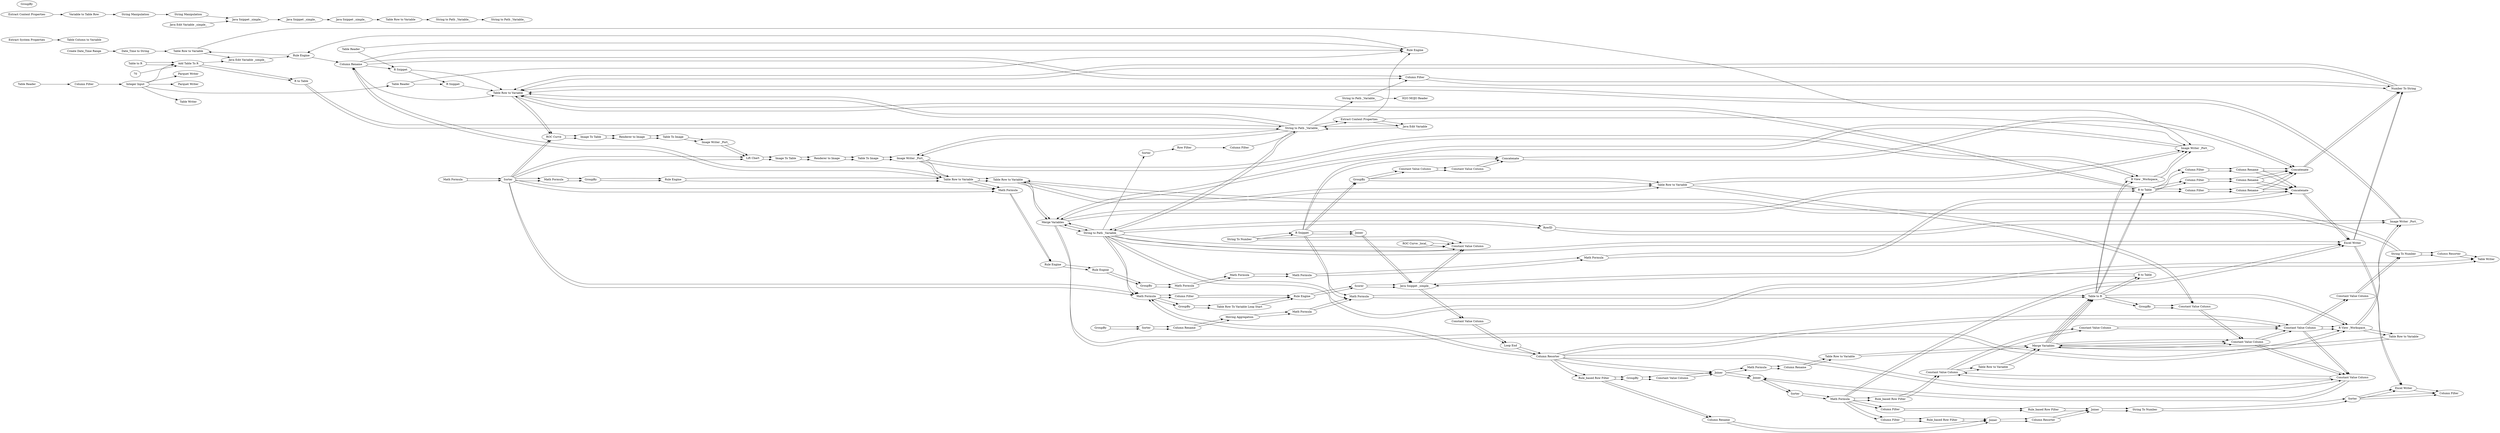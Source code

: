 digraph {
	6 [label="Create Date_Time Range"]
	25 [label="Date_Time to String"]
	64 [label="Table Writer"]
	65 [label="Table Writer"]
	67 [label=Partitioning]
	71 [label="Table Reader"]
	72 [label="Column Filter"]
	73 [label="Parquet Writer"]
	74 [label="Parquet Writer"]
	63 [label="Table Reader"]
	64 [label="Table Reader"]
	67 [label="Integer Input"]
	7 [label="Extract System Properties"]
	46 [label="Java Snippet _simple_"]
	47 [label="String Manipulation"]
	48 [label="String Manipulation"]
	52 [label="Java Snippet _simple_"]
	54 [label="Java Snippet _simple_"]
	55 [label="Java Edit Variable _simple_"]
	56 [label="Extract Context Properties"]
	57 [label="Variable to Table Row"]
	58 [label="Table Column to Variable"]
	59 [label="String to Path _Variable_"]
	60 [label="Table Row to Variable"]
	61 [label="String to Path _Variable_"]
	391 [label="R Snippet"]
	392 [label="R Snippet"]
	394 [label="Java Edit Variable _simple_"]
	476 [label="Merge Variables"]
	484 [label="CSV Reader"]
	485 [label="Table Row to Variable"]
	476 [label="Add Table To R"]
	477 [label="Table to R"]
	478 [label="R to Table"]
	482 [label=RowID]
	483 [label="Variable to Table Row"]
	484 [label="Column Filter"]
	485 [label="String to Path _Variable_"]
	486 [label="CSV Writer"]
	487 [label="Column Resorter"]
	488 [label=Joiner]
	489 [label="H2O MOJO Reader"]
	491 [label="H2O MOJO Predictor _Classification_"]
	492 [label="ROC Curve _local_"]
	493 [label="Constant Value Column"]
	129 [label=Sorter]
	143 [label="Lift Chart"]
	149 [label="ROC Curve _local_"]
	174 [label="Table Writer"]
	180 [label=GroupBy]
	218 [label="Java Edit Variable"]
	219 [label="R Snippet"]
	227 [label="Table to R"]
	228 [label="R View _Workspace_"]
	169 [label="Constant Value Column"]
	170 [label=Joiner]
	219 [label="R Snippet"]
	220 [label=GroupBy]
	221 [label=Sorter]
	222 [label="Moving Aggregation"]
	223 [label="Column Rename"]
	224 [label="Math Formula"]
	225 [label="Math Formula"]
	227 [label="Table to R"]
	229 [label=Joiner]
	230 [label="R to Table"]
	236 [label="Math Formula"]
	237 [label="R to Table"]
	241 [label="Image To Table"]
	242 [label="Renderer to Image"]
	243 [label="Table To Image"]
	244 [label="Image To Table"]
	245 [label="Renderer to Image"]
	246 [label="Table To Image"]
	247 [label="ROC Curve"]
	248 [label="Math Formula"]
	249 [label=GroupBy]
	252 [label="Rule Engine"]
	253 [label="Rule Engine"]
	254 [label="Math Formula"]
	255 [label="Math Formula"]
	256 [label="Math Formula"]
	257 [label="Math Formula"]
	258 [label="Math Formula"]
	260 [label=GroupBy]
	261 [label="Rule Engine"]
	263 [label="Column Filter"]
	264 [label="Column Filter"]
	265 [label="Column Filter"]
	266 [label="Column Rename"]
	267 [label="Column Rename"]
	268 [label="Column Rename"]
	275 [label=GroupBy]
	277 [label="Constant Value Column"]
	278 [label=Concatenate]
	279 [label="Constant Value Column"]
	281 [label="Constant Value Column"]
	229 [label="Java Snippet _simple_"]
	283 [label="Math Formula"]
	285 [label=GroupBy]
	287 [label="Rule Engine"]
	288 [label="Column Filter"]
	291 [label="Constant Value Column"]
	292 [label="Loop End"]
	293 [label="Column Resorter"]
	295 [label=Sorter]
	297 [label="Math Formula"]
	298 [label=GroupBy]
	299 [label="Constant Value Column"]
	300 [label=Joiner]
	301 [label=Joiner]
	303 [label="Math Formula"]
	304 [label="Rule_based Row Filter"]
	305 [label="Column Filter"]
	308 [label="Rule_based Row Filter"]
	309 [label="Column Filter"]
	310 [label="Rule_based Row Filter"]
	311 [label="Column Filter"]
	312 [label=Joiner]
	315 [label=Sorter]
	317 [label="Column Filter"]
	318 [label="Constant Value Column"]
	319 [label=Joiner]
	320 [label=GroupBy]
	321 [label=Joiner]
	322 [label="Rule_based Row Filter"]
	323 [label="Math Formula"]
	325 [label="Column Rename"]
	326 [label="Column Rename"]
	327 [label=Joiner]
	328 [label="Column Resorter"]
	332 [label="String To Number"]
	335 [label="Table Row To Variable Loop Start"]
	336 [label=Scorer]
	338 [label="Table Row to Variable"]
	339 [label="Table Row to Variable"]
	340 [label="Table Row to Variable"]
	341 [label="Merge Variables"]
	342 [label="Excel Writer"]
	343 [label="Excel Writer"]
	299 [label="Constant Value Column"]
	300 [label="Constant Value Column"]
	301 [label="Constant Value Column"]
	302 [label="Constant Value Column"]
	303 [label="R View _Workspace_"]
	305 [label="Constant Value Column"]
	306 [label="Constant Value Column"]
	342 [label="Excel Writer"]
	423 [label="Column Resorter"]
	425 [label=Concatenate]
	426 [label="String To Number"]
	429 [label="String To Number"]
	434 [label=Concatenate]
	483 [label="Extract Context Properties"]
	484 [label="String to Path _Variable_"]
	485 [label="String to Path _Variable_"]
	486 [label="Image Writer _Port_"]
	487 [label="Merge Variables"]
	488 [label="Image Writer _Port_"]
	489 [label="Image Writer _Port_"]
	490 [label="Image Writer _Port_"]
	491 [label="Table Row to Variable"]
	492 [label="Table Row to Variable"]
	493 [label="Table Row to Variable"]
	494 [label="Table Row to Variable"]
	495 [label="Excel Writer"]
	495 [label="Number To String"]
	496 [label="Column Filter"]
	497 [label="Column Rename"]
	496 [label="CSV Reader"]
	497 [label="Java Edit Variable _simple_"]
	498 [label="Java Edit Variable _simple_"]
	476 [label="Add Table To R"]
	477 [label="Table to R"]
	478 [label="R to Table"]
	482 [label=RowID]
	483 [label="Variable to Table Row"]
	484 [label="Column Filter"]
	485 [label="String to Path _Variable_"]
	486 [label="CSV Writer"]
	487 [label="Column Resorter"]
	488 [label=Joiner]
	489 [label="H2O MOJO Reader"]
	491 [label="H2O MOJO Predictor _Classification_"]
	492 [label="ROC Curve _local_"]
	493 [label="Constant Value Column"]
	129 [label=Sorter]
	143 [label="Lift Chart"]
	149 [label="ROC Curve _local_"]
	174 [label="Table Writer"]
	180 [label=GroupBy]
	218 [label="Java Edit Variable"]
	219 [label="R Snippet"]
	227 [label="Table to R"]
	228 [label="R View _Workspace_"]
	169 [label="Constant Value Column"]
	170 [label=Joiner]
	219 [label="R Snippet"]
	220 [label=GroupBy]
	221 [label=Sorter]
	222 [label="Moving Aggregation"]
	223 [label="Column Rename"]
	224 [label="Math Formula"]
	225 [label="Math Formula"]
	227 [label="Table to R"]
	229 [label=Joiner]
	230 [label="R to Table"]
	236 [label="Math Formula"]
	237 [label="R to Table"]
	241 [label="Image To Table"]
	242 [label="Renderer to Image"]
	243 [label="Table To Image"]
	244 [label="Image To Table"]
	245 [label="Renderer to Image"]
	246 [label="Table To Image"]
	247 [label="ROC Curve"]
	248 [label="Math Formula"]
	249 [label=GroupBy]
	252 [label="Rule Engine"]
	253 [label="Rule Engine"]
	254 [label="Math Formula"]
	255 [label="Math Formula"]
	256 [label="Math Formula"]
	257 [label="Math Formula"]
	258 [label="Math Formula"]
	260 [label=GroupBy]
	261 [label="Rule Engine"]
	263 [label="Column Filter"]
	264 [label="Column Filter"]
	265 [label="Column Filter"]
	266 [label="Column Rename"]
	267 [label="Column Rename"]
	268 [label="Column Rename"]
	275 [label=GroupBy]
	277 [label="Constant Value Column"]
	278 [label=Concatenate]
	279 [label="Constant Value Column"]
	281 [label="Constant Value Column"]
	229 [label="Java Snippet _simple_"]
	283 [label="Math Formula"]
	285 [label=GroupBy]
	287 [label="Rule Engine"]
	288 [label="Column Filter"]
	291 [label="Constant Value Column"]
	292 [label="Loop End"]
	293 [label="Column Resorter"]
	295 [label=Sorter]
	297 [label="Math Formula"]
	298 [label=GroupBy]
	299 [label="Constant Value Column"]
	300 [label=Joiner]
	301 [label=Joiner]
	303 [label="Math Formula"]
	304 [label="Rule_based Row Filter"]
	305 [label="Column Filter"]
	308 [label="Rule_based Row Filter"]
	309 [label="Column Filter"]
	310 [label="Rule_based Row Filter"]
	311 [label="Column Filter"]
	312 [label=Joiner]
	315 [label=Sorter]
	317 [label="Column Filter"]
	318 [label="Constant Value Column"]
	319 [label=Joiner]
	320 [label=GroupBy]
	321 [label=Joiner]
	322 [label="Rule_based Row Filter"]
	323 [label="Math Formula"]
	325 [label="Column Rename"]
	326 [label="Column Rename"]
	327 [label=Joiner]
	328 [label="Column Resorter"]
	332 [label="String To Number"]
	335 [label="Table Row To Variable Loop Start"]
	336 [label=Scorer]
	338 [label="Table Row to Variable"]
	339 [label="Table Row to Variable"]
	340 [label="Table Row to Variable"]
	341 [label="Merge Variables"]
	342 [label="Excel Writer"]
	343 [label="Excel Writer"]
	299 [label="Constant Value Column"]
	300 [label="Constant Value Column"]
	301 [label="Constant Value Column"]
	302 [label="Constant Value Column"]
	303 [label="R View _Workspace_"]
	305 [label="Constant Value Column"]
	306 [label="Constant Value Column"]
	342 [label="Excel Writer"]
	423 [label="Column Resorter"]
	425 [label=Concatenate]
	426 [label="String To Number"]
	429 [label="String To Number"]
	434 [label=Concatenate]
	483 [label="Extract Context Properties"]
	484 [label="String to Path _Variable_"]
	485 [label="String to Path _Variable_"]
	486 [label="Image Writer _Port_"]
	487 [label="Merge Variables"]
	488 [label="Image Writer _Port_"]
	489 [label="Image Writer _Port_"]
	490 [label="Image Writer _Port_"]
	491 [label="Table Row to Variable"]
	492 [label="Table Row to Variable"]
	493 [label="Table Row to Variable"]
	494 [label="Table Row to Variable"]
	495 [label="Excel Writer"]
	495 [label="Number To String"]
	496 [label="Column Filter"]
	497 [label="Column Rename"]
	498 [label="Rule Engine"]
	499 [label="Rule Engine"]
	500 [label="Rule Engine"]
	500 [label="Table Row to Variable"]
	501 [label=Sorter]
	502 [label="Row Filter"]
	503 [label="Column Filter"]
	504 [label="H2O MOJO Reader"]
	505 [label="String to Path _Variable_"]
	67 -> 65
	67 -> 64
	67 -> 74
	67 -> 73
	71 -> 72
	72 -> 67
	7 -> 58
	46 -> 52
	47 -> 46
	48 -> 47
	52 -> 54
	54 -> 60
	55 -> 46
	56 -> 57
	57 -> 48
	59 -> 61
	60 -> 59
	170 -> 229
	219 -> 170
	219 -> 225
	220 -> 221
	221 -> 223
	222 -> 224
	223 -> 222
	224 -> 225
	225 -> 227
	227 -> 230
	229 -> 169
	230 -> 229
	229 -> 291
	283 -> 285
	283 -> 288
	285 -> 335
	287 -> 336
	288 -> 287
	291 -> 292
	292 -> 293
	293 -> 301
	293 -> 300
	293 -> 283
	293 -> 319
	293 -> 322
	295 -> 297
	297 -> 304
	297 -> 309
	297 -> 311
	297 -> 342
	341 -> 299
	299 -> 301
	300 -> 321
	301 -> 300
	301 -> 303
	303 -> 338
	304 -> 305
	305 -> 339
	308 -> 312
	309 -> 308
	310 -> 327
	311 -> 310
	312 -> 332
	315 -> 317
	315 -> 343
	318 -> 319
	319 -> 323
	319 -> 321
	320 -> 318
	321 -> 295
	322 -> 320
	322 -> 326
	323 -> 325
	325 -> 340
	326 -> 327
	327 -> 328
	328 -> 312
	332 -> 315
	335 -> 287
	336 -> 229
	338 -> 341
	339 -> 341
	340 -> 341
	342 -> 343
	343 -> 317
	129 -> 258
	129 -> 143
	129 -> 283
	129 -> 247
	129 -> 248
	143 -> 244
	149 -> 169
	180 -> 281
	218 -> 485
	219 -> 275
	219 -> 278
	227 -> 303
	228 -> 488
	227 -> 237
	227 -> 228
	227 -> 180
	236 -> 129
	237 -> 494
	237 -> 265
	237 -> 264
	237 -> 263
	241 -> 242
	242 -> 243
	243 -> 490
	244 -> 245
	245 -> 246
	246 -> 489
	247 -> 241
	248 -> 252
	249 -> 255
	252 -> 253
	253 -> 249
	254 -> 256
	255 -> 254
	256 -> 257
	257 -> 434
	258 -> 260
	260 -> 261
	261 -> 491
	263 -> 267
	264 -> 268
	265 -> 266
	266 -> 425
	266 -> 434
	267 -> 425
	267 -> 434
	268 -> 425
	268 -> 434
	275 -> 279
	275 -> 493
	277 -> 278
	278 -> 425
	279 -> 277
	281 -> 299
	341 -> 299
	341 -> 227
	341 -> 227
	299 -> 300
	300 -> 305
	301 -> 302
	302 -> 429
	303 -> 486
	305 -> 306
	306 -> 301
	342 -> 495
	423 -> 174
	425 -> 495
	426 -> 169
	426 -> 219
	429 -> 423
	429 -> 492
	434 -> 342
	483 -> 218
	484 -> 487
	484 -> 169
	484 -> 342
	484 -> 174
	484 -> 283
	485 -> 484
	486 -> 494
	487 -> 237
	487 -> 303
	489 -> 228
	490 -> 143
	491 -> 248
	492 -> 487
	493 -> 281
	494 -> 247
	476 -> 478
	477 -> 476
	478 -> 485
	482 -> 486
	483 -> 488
	484 -> 482
	485 -> 483
	485 -> 494
	485 -> 489
	487 -> 484
	488 -> 487
	489 -> 491
	491 -> 492
	491 -> 497
	492 -> 493
	493 -> 488
	495 -> 494
	496 -> 495
	497 -> 496
	170 -> 229
	219 -> 170
	219 -> 225
	220 -> 221
	221 -> 223
	222 -> 224
	223 -> 222
	224 -> 225
	225 -> 227
	227 -> 230
	229 -> 169
	230 -> 229
	229 -> 291
	283 -> 285
	283 -> 288
	285 -> 335
	287 -> 336
	288 -> 287
	291 -> 292
	292 -> 293
	293 -> 301
	293 -> 300
	293 -> 283
	293 -> 319
	293 -> 322
	295 -> 297
	297 -> 304
	297 -> 309
	297 -> 311
	297 -> 342
	341 -> 299
	299 -> 301
	300 -> 321
	301 -> 300
	301 -> 303
	303 -> 338
	304 -> 305
	305 -> 339
	308 -> 312
	309 -> 308
	310 -> 327
	311 -> 310
	312 -> 332
	315 -> 317
	315 -> 343
	318 -> 319
	319 -> 323
	319 -> 321
	320 -> 318
	321 -> 295
	322 -> 320
	322 -> 326
	323 -> 325
	325 -> 340
	326 -> 327
	327 -> 328
	328 -> 312
	332 -> 315
	335 -> 287
	336 -> 229
	338 -> 341
	339 -> 341
	340 -> 341
	342 -> 343
	343 -> 317
	129 -> 258
	129 -> 143
	129 -> 283
	129 -> 247
	129 -> 248
	143 -> 244
	149 -> 169
	180 -> 281
	218 -> 485
	219 -> 275
	219 -> 278
	227 -> 303
	228 -> 488
	227 -> 237
	227 -> 228
	227 -> 180
	236 -> 129
	237 -> 494
	237 -> 265
	237 -> 264
	237 -> 263
	241 -> 242
	242 -> 243
	243 -> 490
	244 -> 245
	245 -> 246
	246 -> 489
	247 -> 241
	248 -> 252
	249 -> 255
	252 -> 253
	253 -> 249
	254 -> 256
	255 -> 254
	256 -> 257
	257 -> 434
	258 -> 260
	260 -> 261
	261 -> 491
	263 -> 267
	264 -> 268
	265 -> 266
	266 -> 425
	266 -> 434
	267 -> 425
	267 -> 434
	268 -> 425
	268 -> 434
	275 -> 279
	275 -> 493
	277 -> 278
	278 -> 425
	279 -> 277
	281 -> 299
	341 -> 299
	341 -> 227
	341 -> 227
	299 -> 300
	300 -> 305
	301 -> 302
	302 -> 429
	303 -> 486
	305 -> 306
	306 -> 301
	342 -> 495
	423 -> 174
	425 -> 495
	426 -> 169
	426 -> 219
	429 -> 423
	429 -> 492
	434 -> 342
	483 -> 218
	484 -> 487
	484 -> 169
	484 -> 342
	484 -> 174
	484 -> 283
	485 -> 484
	486 -> 494
	487 -> 237
	487 -> 303
	489 -> 228
	490 -> 143
	491 -> 248
	492 -> 487
	493 -> 281
	494 -> 247
	476 -> 478
	477 -> 476
	478 -> 485
	482 -> 486
	483 -> 499
	484 -> 482
	485 -> 483
	485 -> 494
	485 -> 489
	487 -> 484
	488 -> 487
	489 -> 491
	491 -> 492
	491 -> 497
	492 -> 493
	493 -> 488
	495 -> 494
	496 -> 495
	497 -> 496
	498 -> 500
	499 -> 498
	500 -> 488
	6 -> 25
	25 -> 500
	63 -> 499
	63 -> 391
	64 -> 392
	64 -> 499
	67 -> 476
	70 -> 476
	391 -> 392
	391 -> 494
	392 -> 494
	394 -> 498
	476 -> 394
	484 -> 501
	485 -> 505
	497 -> 499
	497 -> 494
	497 -> 391
	498 -> 497
	500 -> 394
	501 -> 502
	502 -> 503
	503 -> 485
	505 -> 504
	505 -> 496
	rankdir=LR
}
